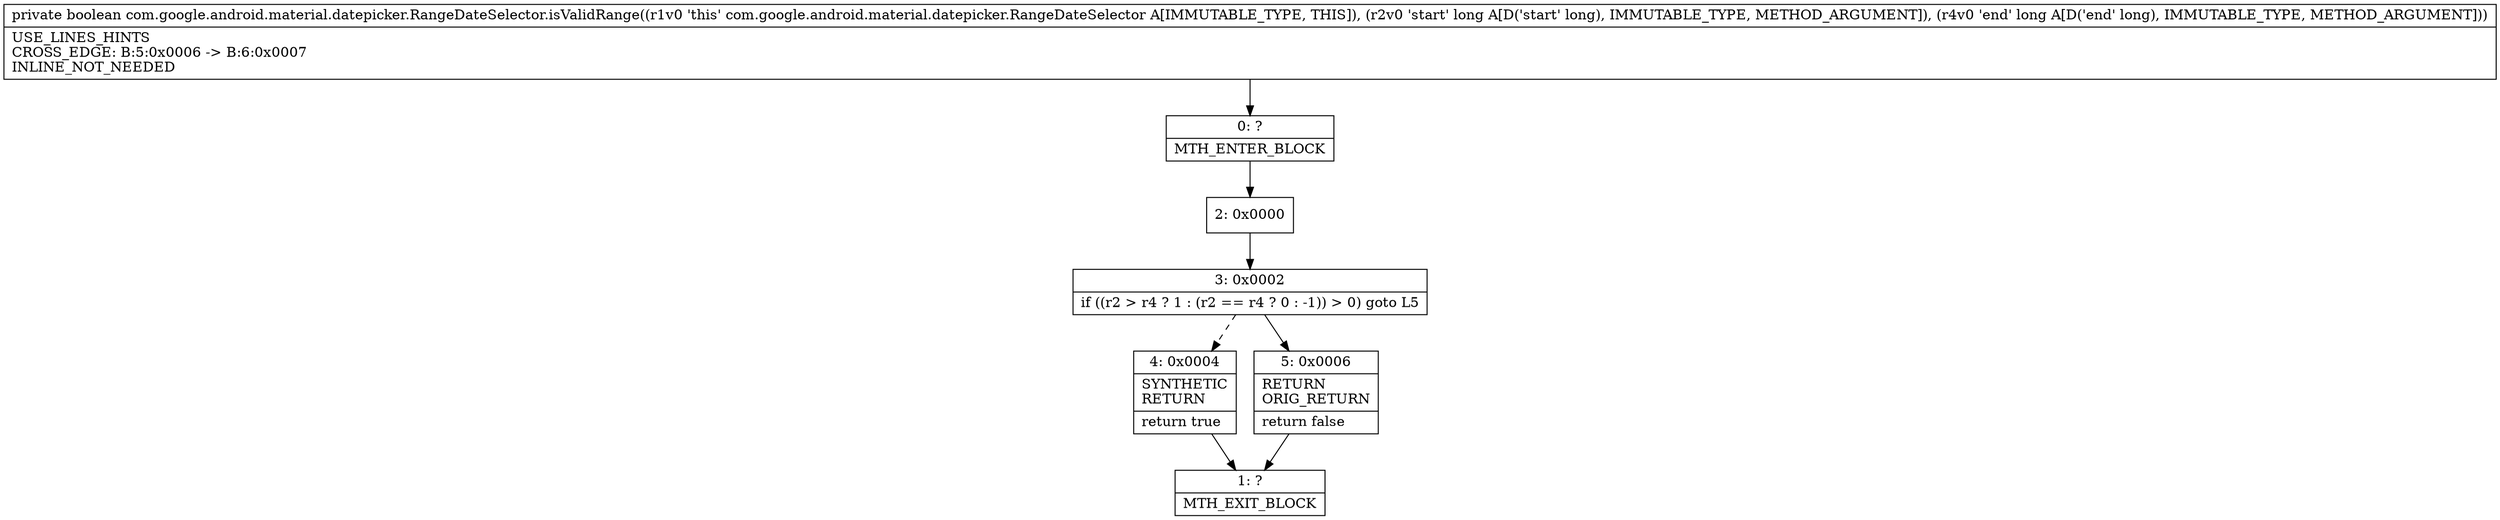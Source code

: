 digraph "CFG forcom.google.android.material.datepicker.RangeDateSelector.isValidRange(JJ)Z" {
Node_0 [shape=record,label="{0\:\ ?|MTH_ENTER_BLOCK\l}"];
Node_2 [shape=record,label="{2\:\ 0x0000}"];
Node_3 [shape=record,label="{3\:\ 0x0002|if ((r2 \> r4 ? 1 : (r2 == r4 ? 0 : \-1)) \> 0) goto L5\l}"];
Node_4 [shape=record,label="{4\:\ 0x0004|SYNTHETIC\lRETURN\l|return true\l}"];
Node_1 [shape=record,label="{1\:\ ?|MTH_EXIT_BLOCK\l}"];
Node_5 [shape=record,label="{5\:\ 0x0006|RETURN\lORIG_RETURN\l|return false\l}"];
MethodNode[shape=record,label="{private boolean com.google.android.material.datepicker.RangeDateSelector.isValidRange((r1v0 'this' com.google.android.material.datepicker.RangeDateSelector A[IMMUTABLE_TYPE, THIS]), (r2v0 'start' long A[D('start' long), IMMUTABLE_TYPE, METHOD_ARGUMENT]), (r4v0 'end' long A[D('end' long), IMMUTABLE_TYPE, METHOD_ARGUMENT]))  | USE_LINES_HINTS\lCROSS_EDGE: B:5:0x0006 \-\> B:6:0x0007\lINLINE_NOT_NEEDED\l}"];
MethodNode -> Node_0;Node_0 -> Node_2;
Node_2 -> Node_3;
Node_3 -> Node_4[style=dashed];
Node_3 -> Node_5;
Node_4 -> Node_1;
Node_5 -> Node_1;
}

